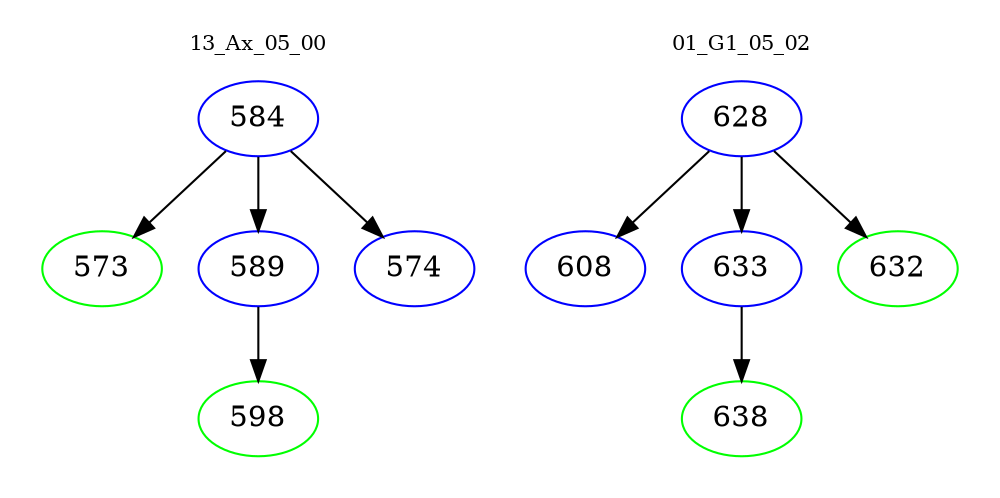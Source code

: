 digraph{
subgraph cluster_0 {
color = white
label = "13_Ax_05_00";
fontsize=10;
T0_584 [label="584", color="blue"]
T0_584 -> T0_573 [color="black"]
T0_573 [label="573", color="green"]
T0_584 -> T0_589 [color="black"]
T0_589 [label="589", color="blue"]
T0_589 -> T0_598 [color="black"]
T0_598 [label="598", color="green"]
T0_584 -> T0_574 [color="black"]
T0_574 [label="574", color="blue"]
}
subgraph cluster_1 {
color = white
label = "01_G1_05_02";
fontsize=10;
T1_628 [label="628", color="blue"]
T1_628 -> T1_608 [color="black"]
T1_608 [label="608", color="blue"]
T1_628 -> T1_633 [color="black"]
T1_633 [label="633", color="blue"]
T1_633 -> T1_638 [color="black"]
T1_638 [label="638", color="green"]
T1_628 -> T1_632 [color="black"]
T1_632 [label="632", color="green"]
}
}
